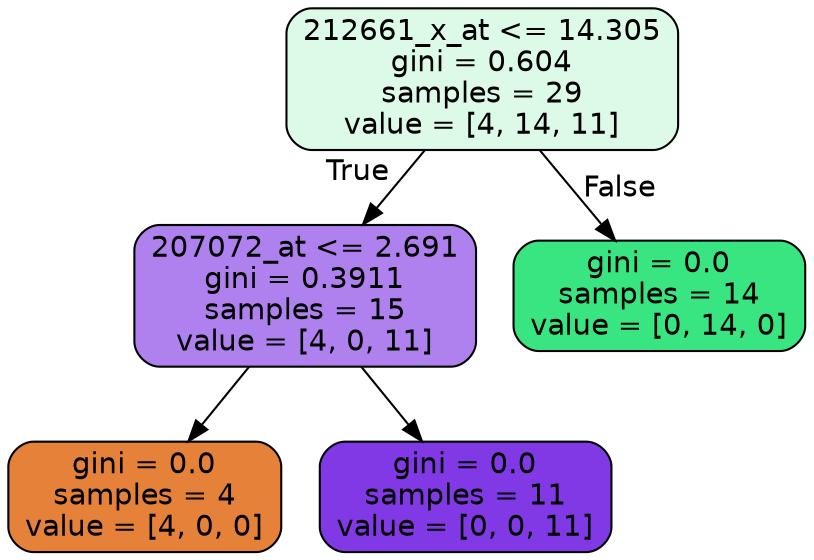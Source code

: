 digraph Tree {
node [shape=box, style="filled, rounded", color="black", fontname=helvetica] ;
edge [fontname=helvetica] ;
0 [label="212661_x_at <= 14.305\ngini = 0.604\nsamples = 29\nvalue = [4, 14, 11]", fillcolor="#39e5812b"] ;
1 [label="207072_at <= 2.691\ngini = 0.3911\nsamples = 15\nvalue = [4, 0, 11]", fillcolor="#8139e5a2"] ;
0 -> 1 [labeldistance=2.5, labelangle=45, headlabel="True"] ;
2 [label="gini = 0.0\nsamples = 4\nvalue = [4, 0, 0]", fillcolor="#e58139ff"] ;
1 -> 2 ;
3 [label="gini = 0.0\nsamples = 11\nvalue = [0, 0, 11]", fillcolor="#8139e5ff"] ;
1 -> 3 ;
4 [label="gini = 0.0\nsamples = 14\nvalue = [0, 14, 0]", fillcolor="#39e581ff"] ;
0 -> 4 [labeldistance=2.5, labelangle=-45, headlabel="False"] ;
}